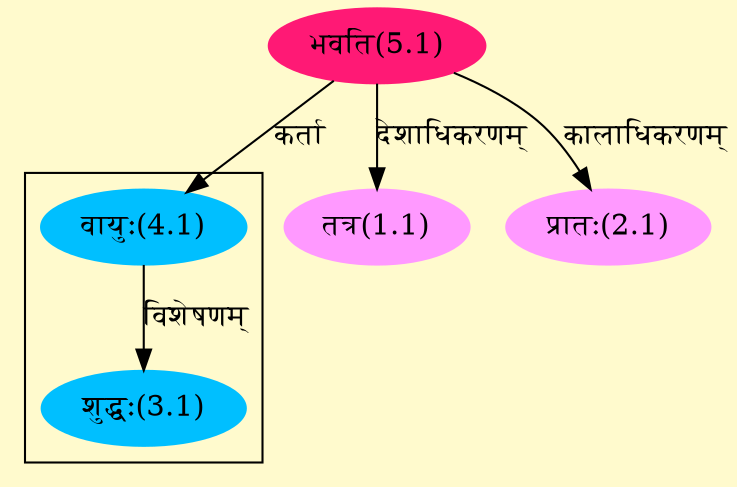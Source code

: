 digraph G{
rankdir=BT;
 compound=true;
 bgcolor="lemonchiffon1";

subgraph cluster_1{
Node3_1 [style=filled, color="#00BFFF" label = "शुद्धः(3.1)"]
Node4_1 [style=filled, color="#00BFFF" label = "वायुः(4.1)"]

}
Node1_1 [style=filled, color="#FF99FF" label = "तत्र(1.1)"]
Node5_1 [style=filled, color="#FF1975" label = "भवति(5.1)"]
Node2_1 [style=filled, color="#FF99FF" label = "प्रातः(2.1)"]
Node4_1 [style=filled, color="#00BFFF" label = "वायुः(4.1)"]
/* Start of Relations section */

Node1_1 -> Node5_1 [  label="देशाधिकरणम्"  dir="back" ]
Node2_1 -> Node5_1 [  label="कालाधिकरणम्"  dir="back" ]
Node3_1 -> Node4_1 [  label="विशेषणम्"  dir="back" ]
Node4_1 -> Node5_1 [  label="कर्ता"  dir="back" ]
}
